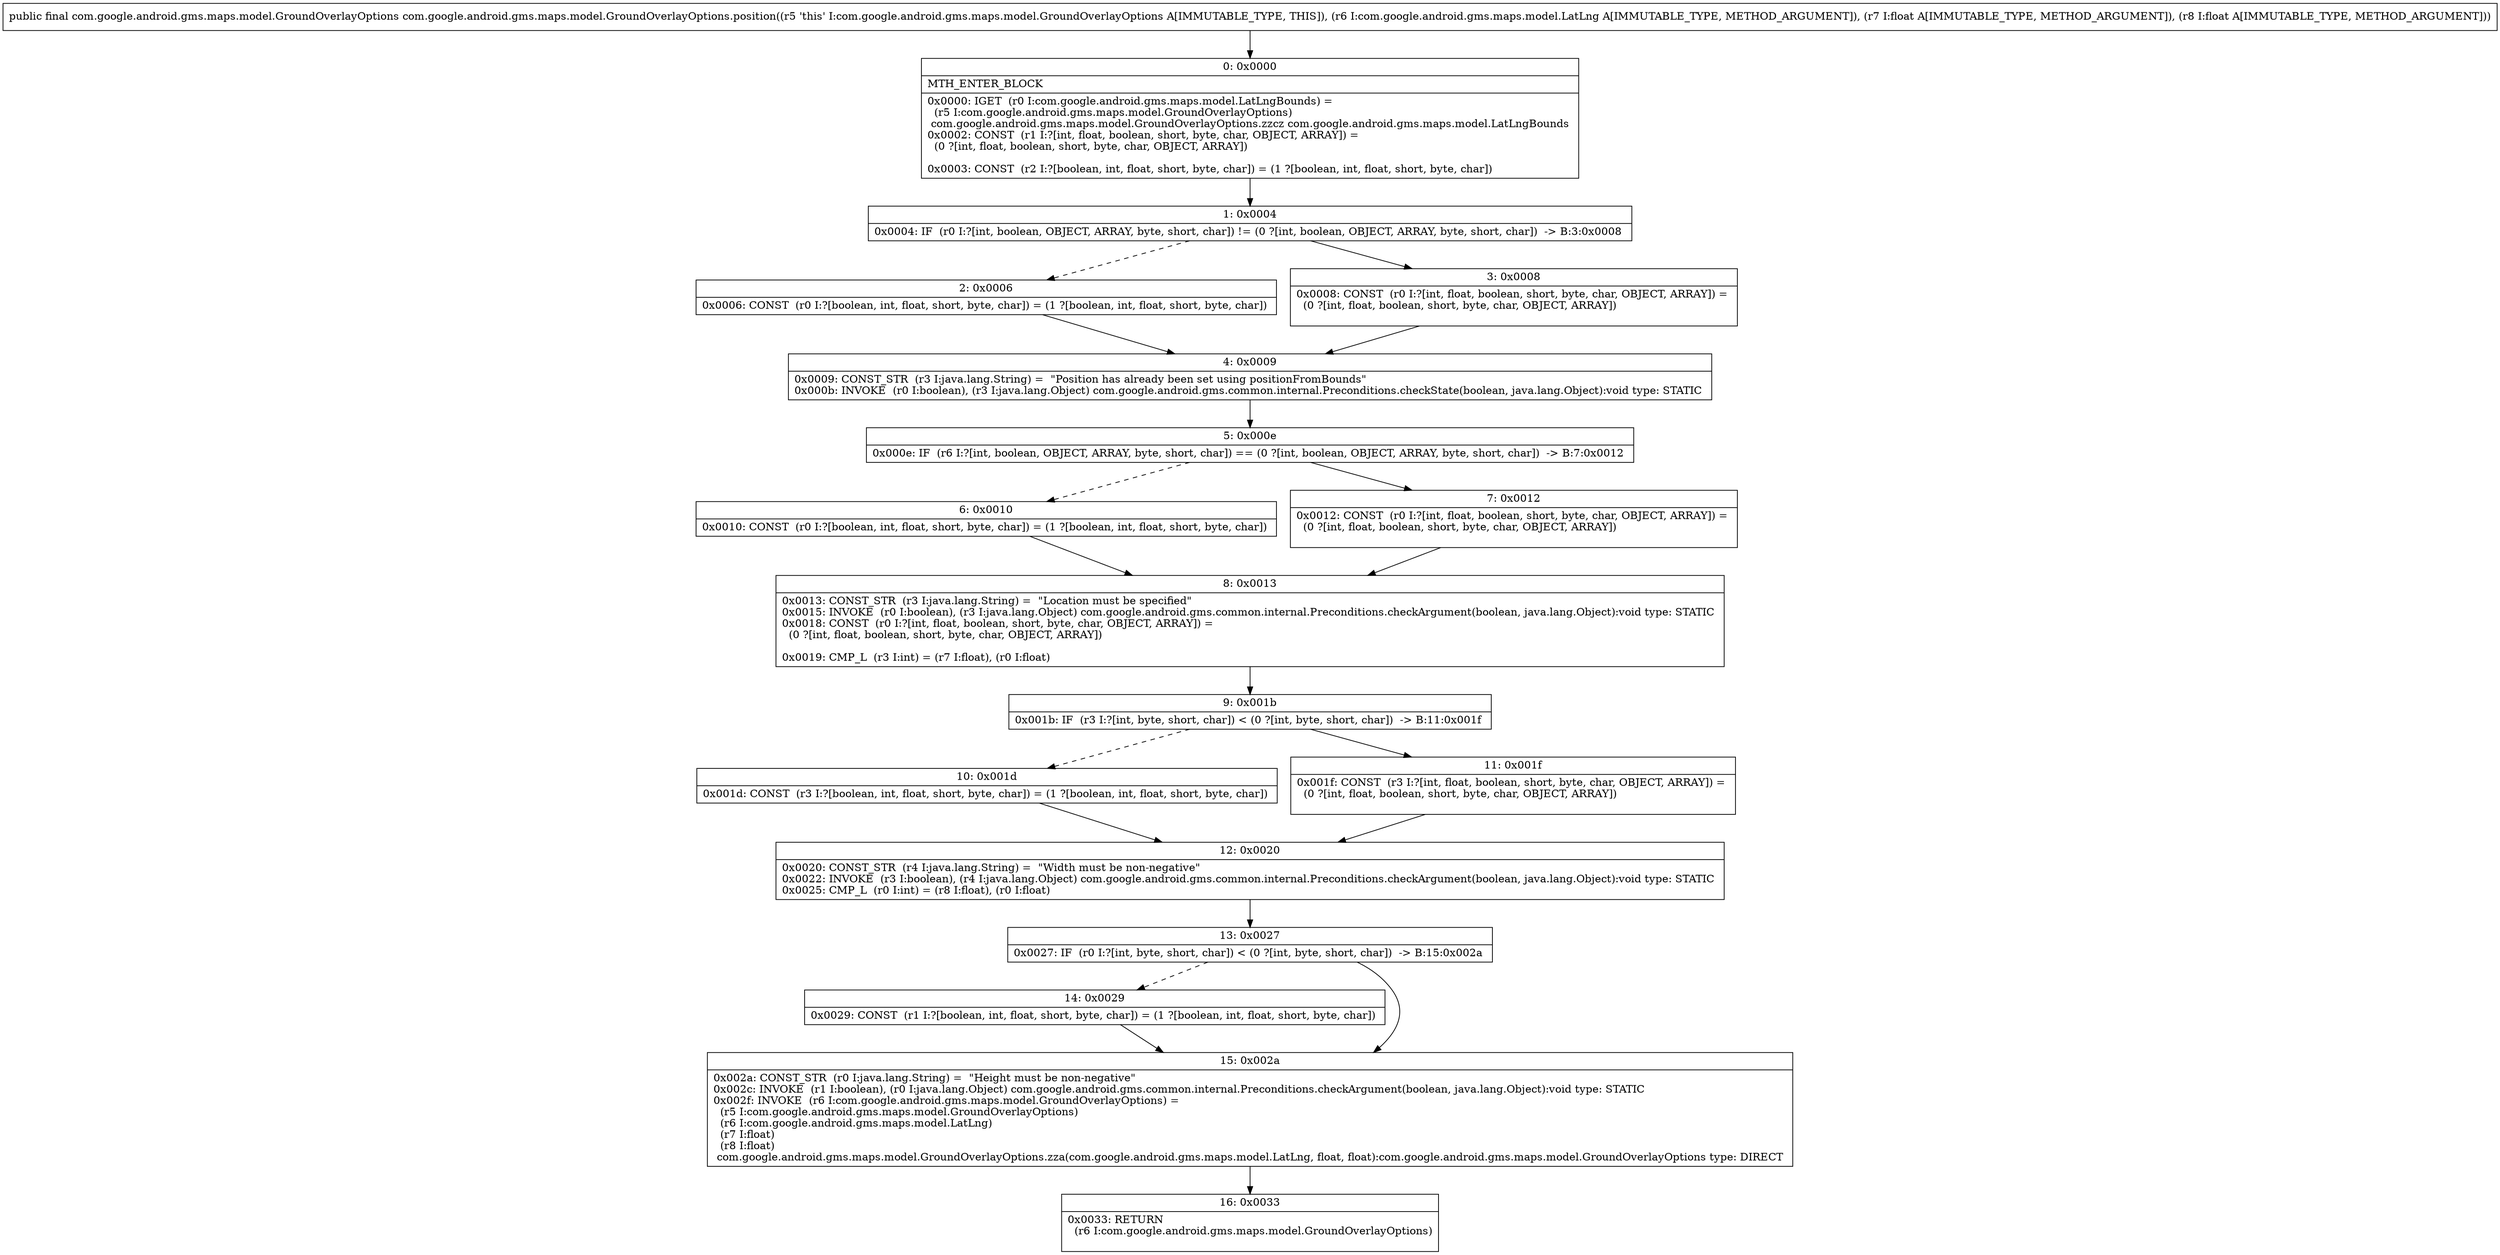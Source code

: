 digraph "CFG forcom.google.android.gms.maps.model.GroundOverlayOptions.position(Lcom\/google\/android\/gms\/maps\/model\/LatLng;FF)Lcom\/google\/android\/gms\/maps\/model\/GroundOverlayOptions;" {
Node_0 [shape=record,label="{0\:\ 0x0000|MTH_ENTER_BLOCK\l|0x0000: IGET  (r0 I:com.google.android.gms.maps.model.LatLngBounds) = \l  (r5 I:com.google.android.gms.maps.model.GroundOverlayOptions)\l com.google.android.gms.maps.model.GroundOverlayOptions.zzcz com.google.android.gms.maps.model.LatLngBounds \l0x0002: CONST  (r1 I:?[int, float, boolean, short, byte, char, OBJECT, ARRAY]) = \l  (0 ?[int, float, boolean, short, byte, char, OBJECT, ARRAY])\l \l0x0003: CONST  (r2 I:?[boolean, int, float, short, byte, char]) = (1 ?[boolean, int, float, short, byte, char]) \l}"];
Node_1 [shape=record,label="{1\:\ 0x0004|0x0004: IF  (r0 I:?[int, boolean, OBJECT, ARRAY, byte, short, char]) != (0 ?[int, boolean, OBJECT, ARRAY, byte, short, char])  \-\> B:3:0x0008 \l}"];
Node_2 [shape=record,label="{2\:\ 0x0006|0x0006: CONST  (r0 I:?[boolean, int, float, short, byte, char]) = (1 ?[boolean, int, float, short, byte, char]) \l}"];
Node_3 [shape=record,label="{3\:\ 0x0008|0x0008: CONST  (r0 I:?[int, float, boolean, short, byte, char, OBJECT, ARRAY]) = \l  (0 ?[int, float, boolean, short, byte, char, OBJECT, ARRAY])\l \l}"];
Node_4 [shape=record,label="{4\:\ 0x0009|0x0009: CONST_STR  (r3 I:java.lang.String) =  \"Position has already been set using positionFromBounds\" \l0x000b: INVOKE  (r0 I:boolean), (r3 I:java.lang.Object) com.google.android.gms.common.internal.Preconditions.checkState(boolean, java.lang.Object):void type: STATIC \l}"];
Node_5 [shape=record,label="{5\:\ 0x000e|0x000e: IF  (r6 I:?[int, boolean, OBJECT, ARRAY, byte, short, char]) == (0 ?[int, boolean, OBJECT, ARRAY, byte, short, char])  \-\> B:7:0x0012 \l}"];
Node_6 [shape=record,label="{6\:\ 0x0010|0x0010: CONST  (r0 I:?[boolean, int, float, short, byte, char]) = (1 ?[boolean, int, float, short, byte, char]) \l}"];
Node_7 [shape=record,label="{7\:\ 0x0012|0x0012: CONST  (r0 I:?[int, float, boolean, short, byte, char, OBJECT, ARRAY]) = \l  (0 ?[int, float, boolean, short, byte, char, OBJECT, ARRAY])\l \l}"];
Node_8 [shape=record,label="{8\:\ 0x0013|0x0013: CONST_STR  (r3 I:java.lang.String) =  \"Location must be specified\" \l0x0015: INVOKE  (r0 I:boolean), (r3 I:java.lang.Object) com.google.android.gms.common.internal.Preconditions.checkArgument(boolean, java.lang.Object):void type: STATIC \l0x0018: CONST  (r0 I:?[int, float, boolean, short, byte, char, OBJECT, ARRAY]) = \l  (0 ?[int, float, boolean, short, byte, char, OBJECT, ARRAY])\l \l0x0019: CMP_L  (r3 I:int) = (r7 I:float), (r0 I:float) \l}"];
Node_9 [shape=record,label="{9\:\ 0x001b|0x001b: IF  (r3 I:?[int, byte, short, char]) \< (0 ?[int, byte, short, char])  \-\> B:11:0x001f \l}"];
Node_10 [shape=record,label="{10\:\ 0x001d|0x001d: CONST  (r3 I:?[boolean, int, float, short, byte, char]) = (1 ?[boolean, int, float, short, byte, char]) \l}"];
Node_11 [shape=record,label="{11\:\ 0x001f|0x001f: CONST  (r3 I:?[int, float, boolean, short, byte, char, OBJECT, ARRAY]) = \l  (0 ?[int, float, boolean, short, byte, char, OBJECT, ARRAY])\l \l}"];
Node_12 [shape=record,label="{12\:\ 0x0020|0x0020: CONST_STR  (r4 I:java.lang.String) =  \"Width must be non\-negative\" \l0x0022: INVOKE  (r3 I:boolean), (r4 I:java.lang.Object) com.google.android.gms.common.internal.Preconditions.checkArgument(boolean, java.lang.Object):void type: STATIC \l0x0025: CMP_L  (r0 I:int) = (r8 I:float), (r0 I:float) \l}"];
Node_13 [shape=record,label="{13\:\ 0x0027|0x0027: IF  (r0 I:?[int, byte, short, char]) \< (0 ?[int, byte, short, char])  \-\> B:15:0x002a \l}"];
Node_14 [shape=record,label="{14\:\ 0x0029|0x0029: CONST  (r1 I:?[boolean, int, float, short, byte, char]) = (1 ?[boolean, int, float, short, byte, char]) \l}"];
Node_15 [shape=record,label="{15\:\ 0x002a|0x002a: CONST_STR  (r0 I:java.lang.String) =  \"Height must be non\-negative\" \l0x002c: INVOKE  (r1 I:boolean), (r0 I:java.lang.Object) com.google.android.gms.common.internal.Preconditions.checkArgument(boolean, java.lang.Object):void type: STATIC \l0x002f: INVOKE  (r6 I:com.google.android.gms.maps.model.GroundOverlayOptions) = \l  (r5 I:com.google.android.gms.maps.model.GroundOverlayOptions)\l  (r6 I:com.google.android.gms.maps.model.LatLng)\l  (r7 I:float)\l  (r8 I:float)\l com.google.android.gms.maps.model.GroundOverlayOptions.zza(com.google.android.gms.maps.model.LatLng, float, float):com.google.android.gms.maps.model.GroundOverlayOptions type: DIRECT \l}"];
Node_16 [shape=record,label="{16\:\ 0x0033|0x0033: RETURN  \l  (r6 I:com.google.android.gms.maps.model.GroundOverlayOptions)\l \l}"];
MethodNode[shape=record,label="{public final com.google.android.gms.maps.model.GroundOverlayOptions com.google.android.gms.maps.model.GroundOverlayOptions.position((r5 'this' I:com.google.android.gms.maps.model.GroundOverlayOptions A[IMMUTABLE_TYPE, THIS]), (r6 I:com.google.android.gms.maps.model.LatLng A[IMMUTABLE_TYPE, METHOD_ARGUMENT]), (r7 I:float A[IMMUTABLE_TYPE, METHOD_ARGUMENT]), (r8 I:float A[IMMUTABLE_TYPE, METHOD_ARGUMENT])) }"];
MethodNode -> Node_0;
Node_0 -> Node_1;
Node_1 -> Node_2[style=dashed];
Node_1 -> Node_3;
Node_2 -> Node_4;
Node_3 -> Node_4;
Node_4 -> Node_5;
Node_5 -> Node_6[style=dashed];
Node_5 -> Node_7;
Node_6 -> Node_8;
Node_7 -> Node_8;
Node_8 -> Node_9;
Node_9 -> Node_10[style=dashed];
Node_9 -> Node_11;
Node_10 -> Node_12;
Node_11 -> Node_12;
Node_12 -> Node_13;
Node_13 -> Node_14[style=dashed];
Node_13 -> Node_15;
Node_14 -> Node_15;
Node_15 -> Node_16;
}

